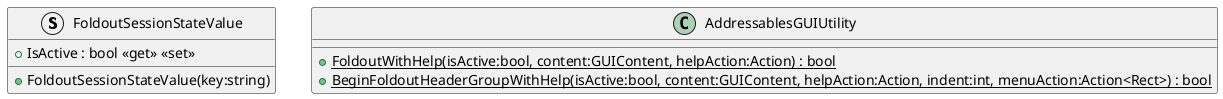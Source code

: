 @startuml
struct FoldoutSessionStateValue {
    + FoldoutSessionStateValue(key:string)
    + IsActive : bool <<get>> <<set>>
}
class AddressablesGUIUtility {
    + {static} FoldoutWithHelp(isActive:bool, content:GUIContent, helpAction:Action) : bool
    + {static} BeginFoldoutHeaderGroupWithHelp(isActive:bool, content:GUIContent, helpAction:Action, indent:int, menuAction:Action<Rect>) : bool
}
@enduml
